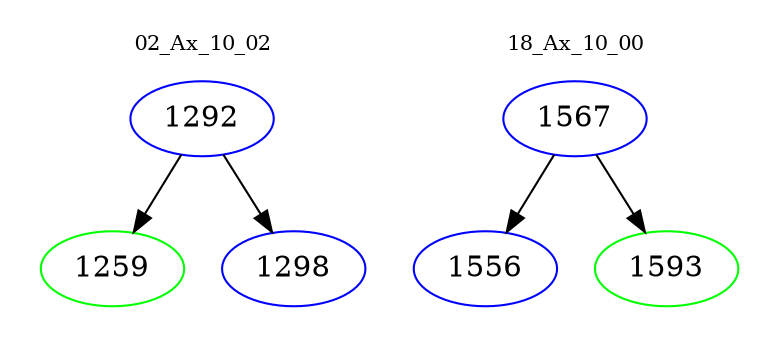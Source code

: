 digraph{
subgraph cluster_0 {
color = white
label = "02_Ax_10_02";
fontsize=10;
T0_1292 [label="1292", color="blue"]
T0_1292 -> T0_1259 [color="black"]
T0_1259 [label="1259", color="green"]
T0_1292 -> T0_1298 [color="black"]
T0_1298 [label="1298", color="blue"]
}
subgraph cluster_1 {
color = white
label = "18_Ax_10_00";
fontsize=10;
T1_1567 [label="1567", color="blue"]
T1_1567 -> T1_1556 [color="black"]
T1_1556 [label="1556", color="blue"]
T1_1567 -> T1_1593 [color="black"]
T1_1593 [label="1593", color="green"]
}
}
